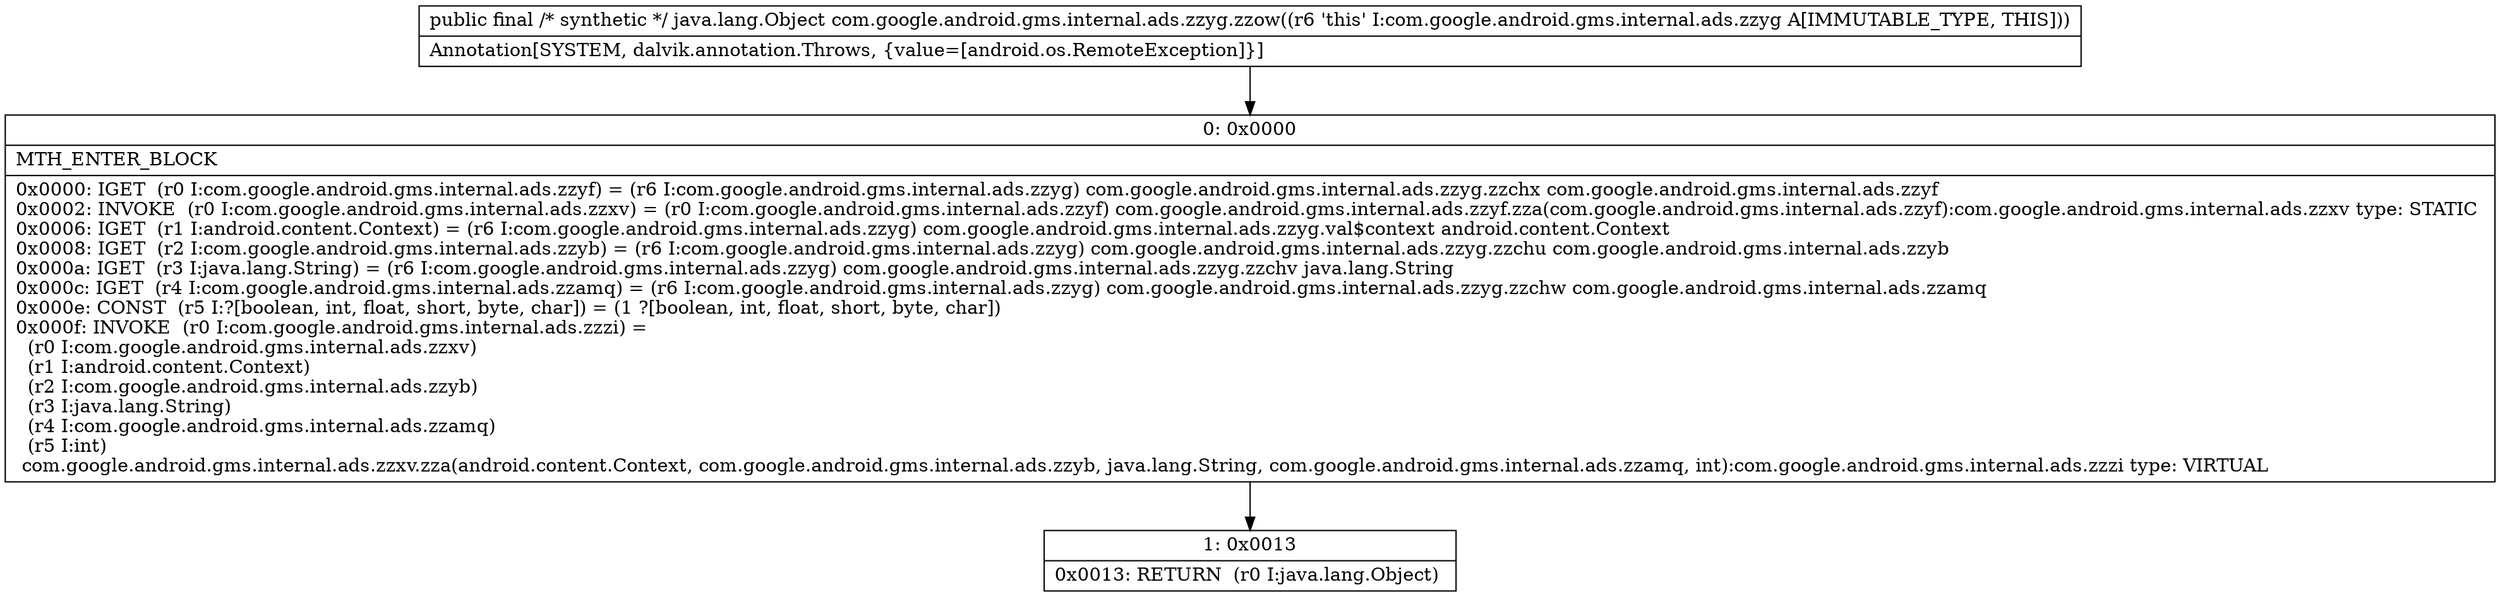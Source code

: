 digraph "CFG forcom.google.android.gms.internal.ads.zzyg.zzow()Ljava\/lang\/Object;" {
Node_0 [shape=record,label="{0\:\ 0x0000|MTH_ENTER_BLOCK\l|0x0000: IGET  (r0 I:com.google.android.gms.internal.ads.zzyf) = (r6 I:com.google.android.gms.internal.ads.zzyg) com.google.android.gms.internal.ads.zzyg.zzchx com.google.android.gms.internal.ads.zzyf \l0x0002: INVOKE  (r0 I:com.google.android.gms.internal.ads.zzxv) = (r0 I:com.google.android.gms.internal.ads.zzyf) com.google.android.gms.internal.ads.zzyf.zza(com.google.android.gms.internal.ads.zzyf):com.google.android.gms.internal.ads.zzxv type: STATIC \l0x0006: IGET  (r1 I:android.content.Context) = (r6 I:com.google.android.gms.internal.ads.zzyg) com.google.android.gms.internal.ads.zzyg.val$context android.content.Context \l0x0008: IGET  (r2 I:com.google.android.gms.internal.ads.zzyb) = (r6 I:com.google.android.gms.internal.ads.zzyg) com.google.android.gms.internal.ads.zzyg.zzchu com.google.android.gms.internal.ads.zzyb \l0x000a: IGET  (r3 I:java.lang.String) = (r6 I:com.google.android.gms.internal.ads.zzyg) com.google.android.gms.internal.ads.zzyg.zzchv java.lang.String \l0x000c: IGET  (r4 I:com.google.android.gms.internal.ads.zzamq) = (r6 I:com.google.android.gms.internal.ads.zzyg) com.google.android.gms.internal.ads.zzyg.zzchw com.google.android.gms.internal.ads.zzamq \l0x000e: CONST  (r5 I:?[boolean, int, float, short, byte, char]) = (1 ?[boolean, int, float, short, byte, char]) \l0x000f: INVOKE  (r0 I:com.google.android.gms.internal.ads.zzzi) = \l  (r0 I:com.google.android.gms.internal.ads.zzxv)\l  (r1 I:android.content.Context)\l  (r2 I:com.google.android.gms.internal.ads.zzyb)\l  (r3 I:java.lang.String)\l  (r4 I:com.google.android.gms.internal.ads.zzamq)\l  (r5 I:int)\l com.google.android.gms.internal.ads.zzxv.zza(android.content.Context, com.google.android.gms.internal.ads.zzyb, java.lang.String, com.google.android.gms.internal.ads.zzamq, int):com.google.android.gms.internal.ads.zzzi type: VIRTUAL \l}"];
Node_1 [shape=record,label="{1\:\ 0x0013|0x0013: RETURN  (r0 I:java.lang.Object) \l}"];
MethodNode[shape=record,label="{public final \/* synthetic *\/ java.lang.Object com.google.android.gms.internal.ads.zzyg.zzow((r6 'this' I:com.google.android.gms.internal.ads.zzyg A[IMMUTABLE_TYPE, THIS]))  | Annotation[SYSTEM, dalvik.annotation.Throws, \{value=[android.os.RemoteException]\}]\l}"];
MethodNode -> Node_0;
Node_0 -> Node_1;
}

